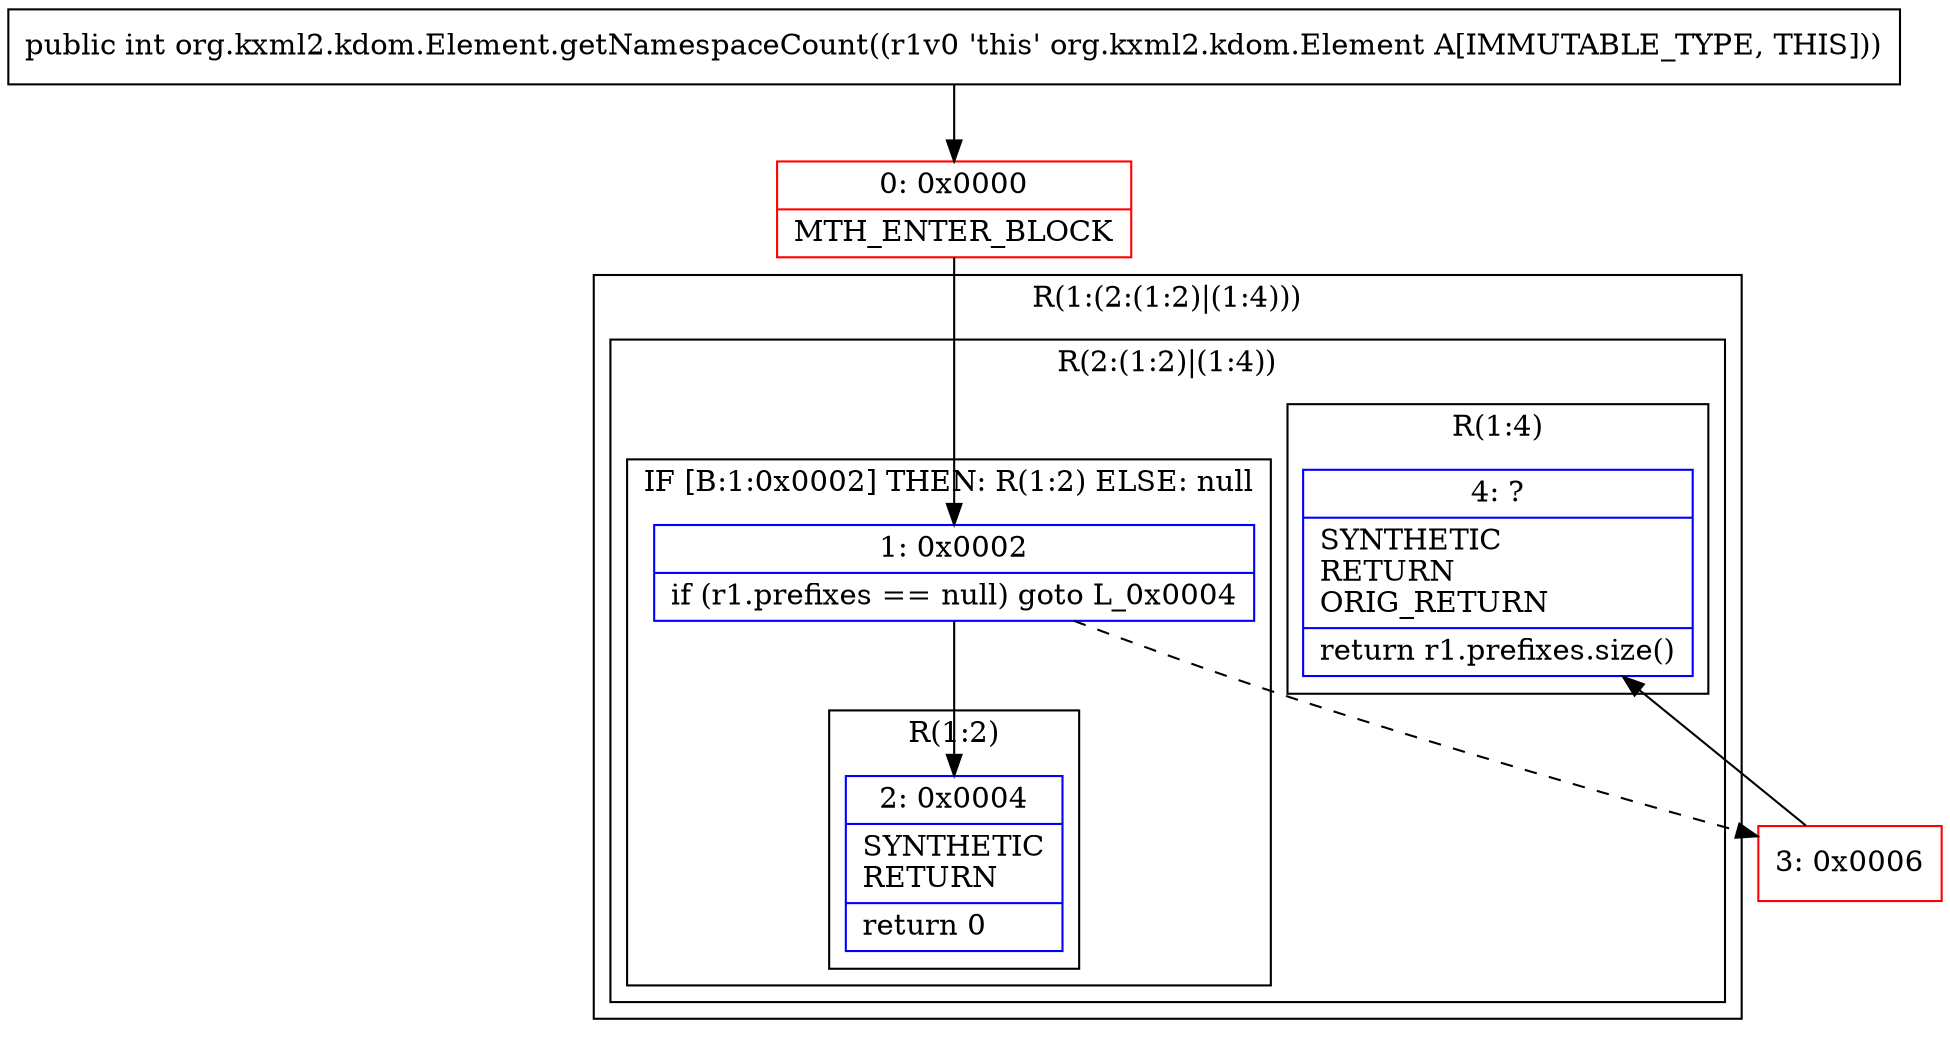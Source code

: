 digraph "CFG fororg.kxml2.kdom.Element.getNamespaceCount()I" {
subgraph cluster_Region_310064783 {
label = "R(1:(2:(1:2)|(1:4)))";
node [shape=record,color=blue];
subgraph cluster_Region_758222392 {
label = "R(2:(1:2)|(1:4))";
node [shape=record,color=blue];
subgraph cluster_IfRegion_2129636032 {
label = "IF [B:1:0x0002] THEN: R(1:2) ELSE: null";
node [shape=record,color=blue];
Node_1 [shape=record,label="{1\:\ 0x0002|if (r1.prefixes == null) goto L_0x0004\l}"];
subgraph cluster_Region_1560001041 {
label = "R(1:2)";
node [shape=record,color=blue];
Node_2 [shape=record,label="{2\:\ 0x0004|SYNTHETIC\lRETURN\l|return 0\l}"];
}
}
subgraph cluster_Region_394211407 {
label = "R(1:4)";
node [shape=record,color=blue];
Node_4 [shape=record,label="{4\:\ ?|SYNTHETIC\lRETURN\lORIG_RETURN\l|return r1.prefixes.size()\l}"];
}
}
}
Node_0 [shape=record,color=red,label="{0\:\ 0x0000|MTH_ENTER_BLOCK\l}"];
Node_3 [shape=record,color=red,label="{3\:\ 0x0006}"];
MethodNode[shape=record,label="{public int org.kxml2.kdom.Element.getNamespaceCount((r1v0 'this' org.kxml2.kdom.Element A[IMMUTABLE_TYPE, THIS])) }"];
MethodNode -> Node_0;
Node_1 -> Node_2;
Node_1 -> Node_3[style=dashed];
Node_0 -> Node_1;
Node_3 -> Node_4;
}

